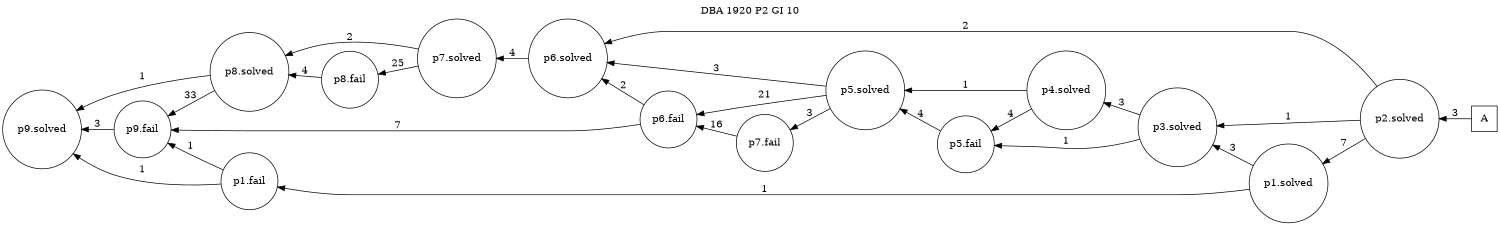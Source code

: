 digraph DBA_1920_P2_GI_10 {
labelloc="tl"
label= " DBA 1920 P2 GI 10 "
rankdir="RL";
graph [ size=" 10 , 10 !"]

"A" [shape="square" label="A"]
"p2.solved" [shape="circle" label="p2.solved"]
"p1.solved" [shape="circle" label="p1.solved"]
"p3.solved" [shape="circle" label="p3.solved"]
"p4.solved" [shape="circle" label="p4.solved"]
"p5.fail" [shape="circle" label="p5.fail"]
"p5.solved" [shape="circle" label="p5.solved"]
"p7.fail" [shape="circle" label="p7.fail"]
"p6.fail" [shape="circle" label="p6.fail"]
"p6.solved" [shape="circle" label="p6.solved"]
"p7.solved" [shape="circle" label="p7.solved"]
"p8.fail" [shape="circle" label="p8.fail"]
"p8.solved" [shape="circle" label="p8.solved"]
"p9.fail" [shape="circle" label="p9.fail"]
"p9.solved" [shape="circle" label="p9.solved"]
"p1.fail" [shape="circle" label="p1.fail"]
"A" -> "p2.solved" [ label=3]
"p2.solved" -> "p1.solved" [ label=7]
"p2.solved" -> "p3.solved" [ label=1]
"p2.solved" -> "p6.solved" [ label=2]
"p1.solved" -> "p3.solved" [ label=3]
"p1.solved" -> "p1.fail" [ label=1]
"p3.solved" -> "p4.solved" [ label=3]
"p3.solved" -> "p5.fail" [ label=1]
"p4.solved" -> "p5.fail" [ label=4]
"p4.solved" -> "p5.solved" [ label=1]
"p5.fail" -> "p5.solved" [ label=4]
"p5.solved" -> "p7.fail" [ label=3]
"p5.solved" -> "p6.fail" [ label=21]
"p5.solved" -> "p6.solved" [ label=3]
"p7.fail" -> "p6.fail" [ label=16]
"p6.fail" -> "p6.solved" [ label=2]
"p6.fail" -> "p9.fail" [ label=7]
"p6.solved" -> "p7.solved" [ label=4]
"p7.solved" -> "p8.fail" [ label=25]
"p7.solved" -> "p8.solved" [ label=2]
"p8.fail" -> "p8.solved" [ label=4]
"p8.solved" -> "p9.fail" [ label=33]
"p8.solved" -> "p9.solved" [ label=1]
"p9.fail" -> "p9.solved" [ label=3]
"p1.fail" -> "p9.fail" [ label=1]
"p1.fail" -> "p9.solved" [ label=1]
}
